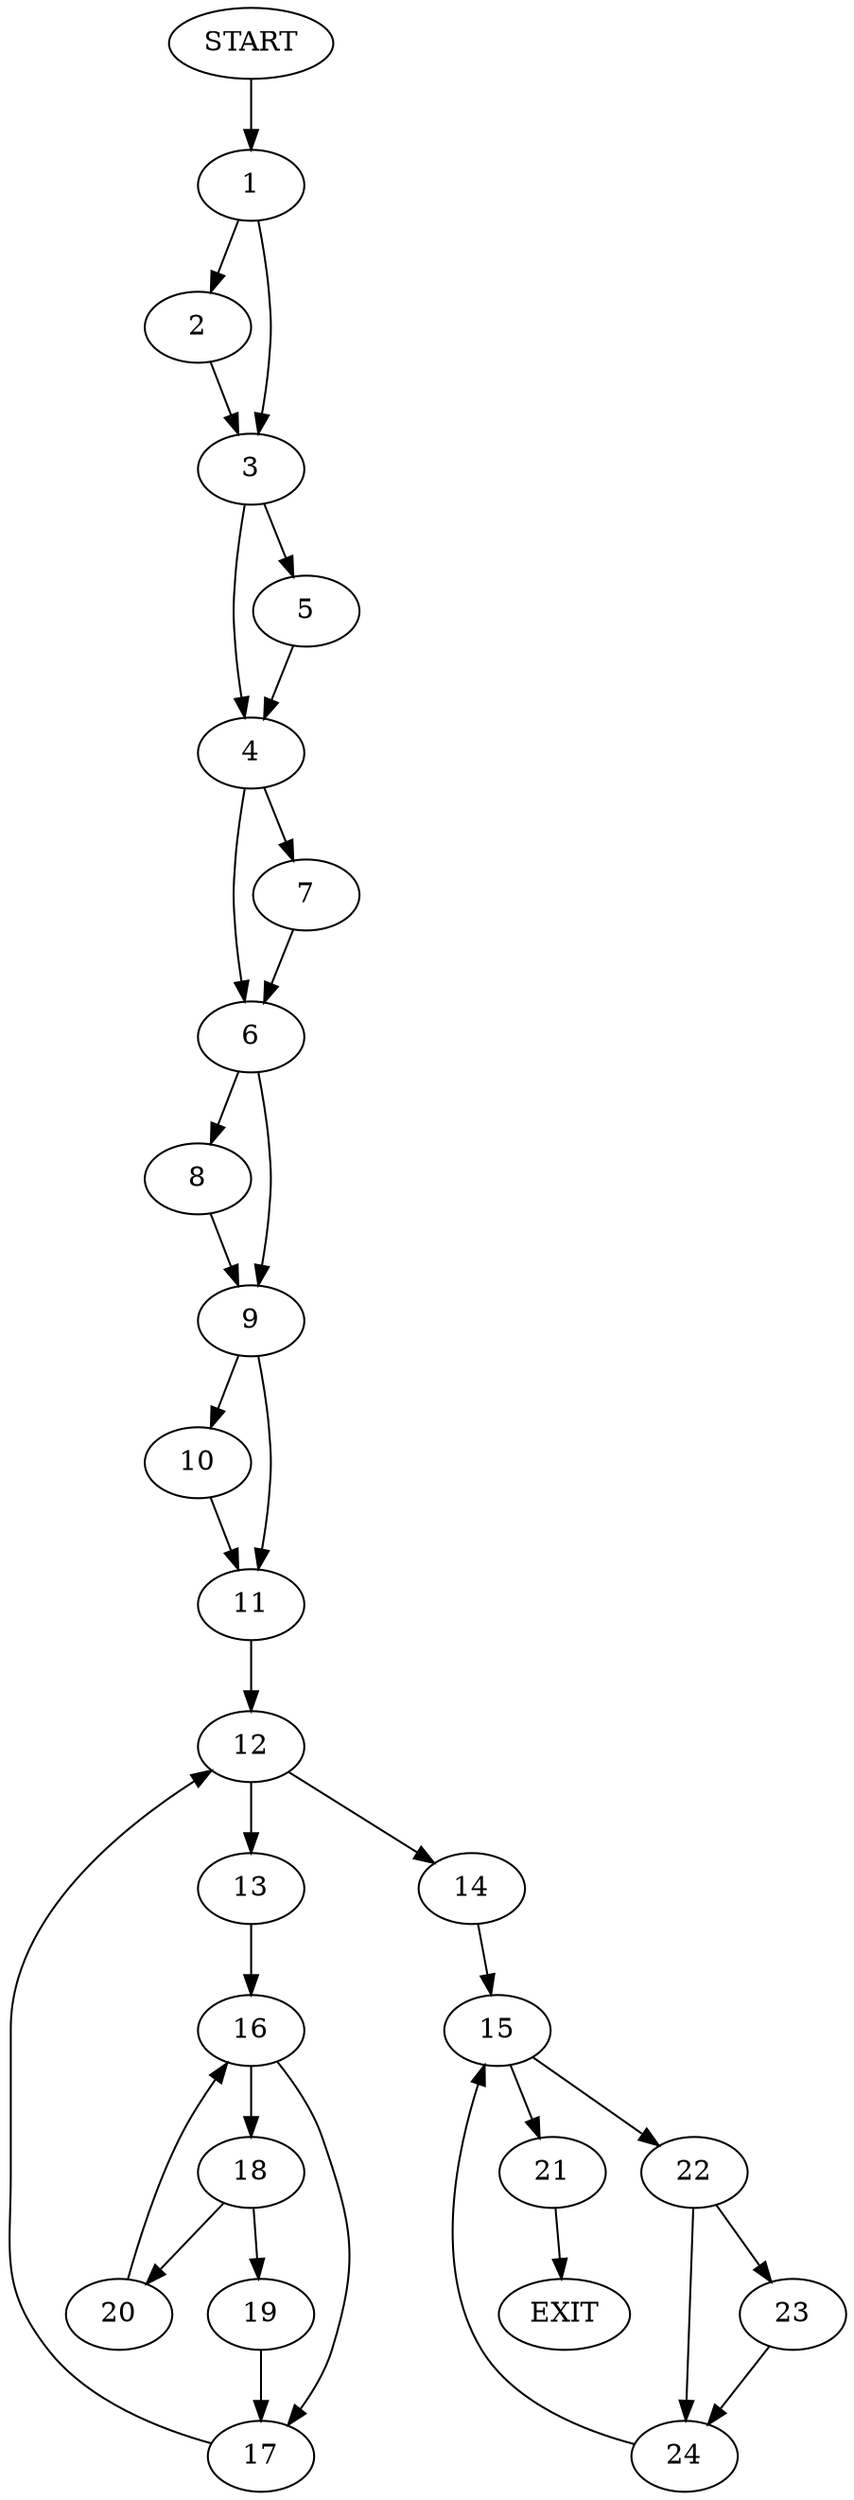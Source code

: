 digraph {
0 [label="START"]
25 [label="EXIT"]
0 -> 1
1 -> 2
1 -> 3
2 -> 3
3 -> 4
3 -> 5
5 -> 4
4 -> 6
4 -> 7
6 -> 8
6 -> 9
7 -> 6
8 -> 9
9 -> 10
9 -> 11
10 -> 11
11 -> 12
12 -> 13
12 -> 14
14 -> 15
13 -> 16
16 -> 17
16 -> 18
17 -> 12
18 -> 19
18 -> 20
20 -> 16
19 -> 17
15 -> 21
15 -> 22
21 -> 25
22 -> 23
22 -> 24
24 -> 15
23 -> 24
}
